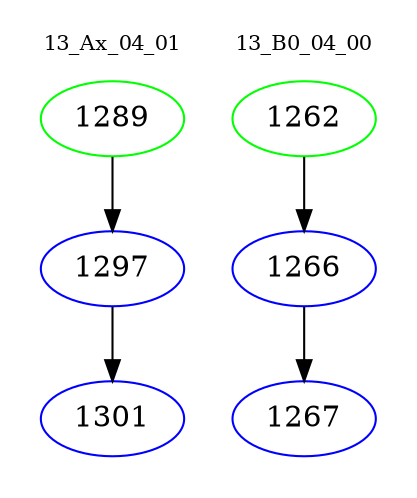 digraph{
subgraph cluster_0 {
color = white
label = "13_Ax_04_01";
fontsize=10;
T0_1289 [label="1289", color="green"]
T0_1289 -> T0_1297 [color="black"]
T0_1297 [label="1297", color="blue"]
T0_1297 -> T0_1301 [color="black"]
T0_1301 [label="1301", color="blue"]
}
subgraph cluster_1 {
color = white
label = "13_B0_04_00";
fontsize=10;
T1_1262 [label="1262", color="green"]
T1_1262 -> T1_1266 [color="black"]
T1_1266 [label="1266", color="blue"]
T1_1266 -> T1_1267 [color="black"]
T1_1267 [label="1267", color="blue"]
}
}
